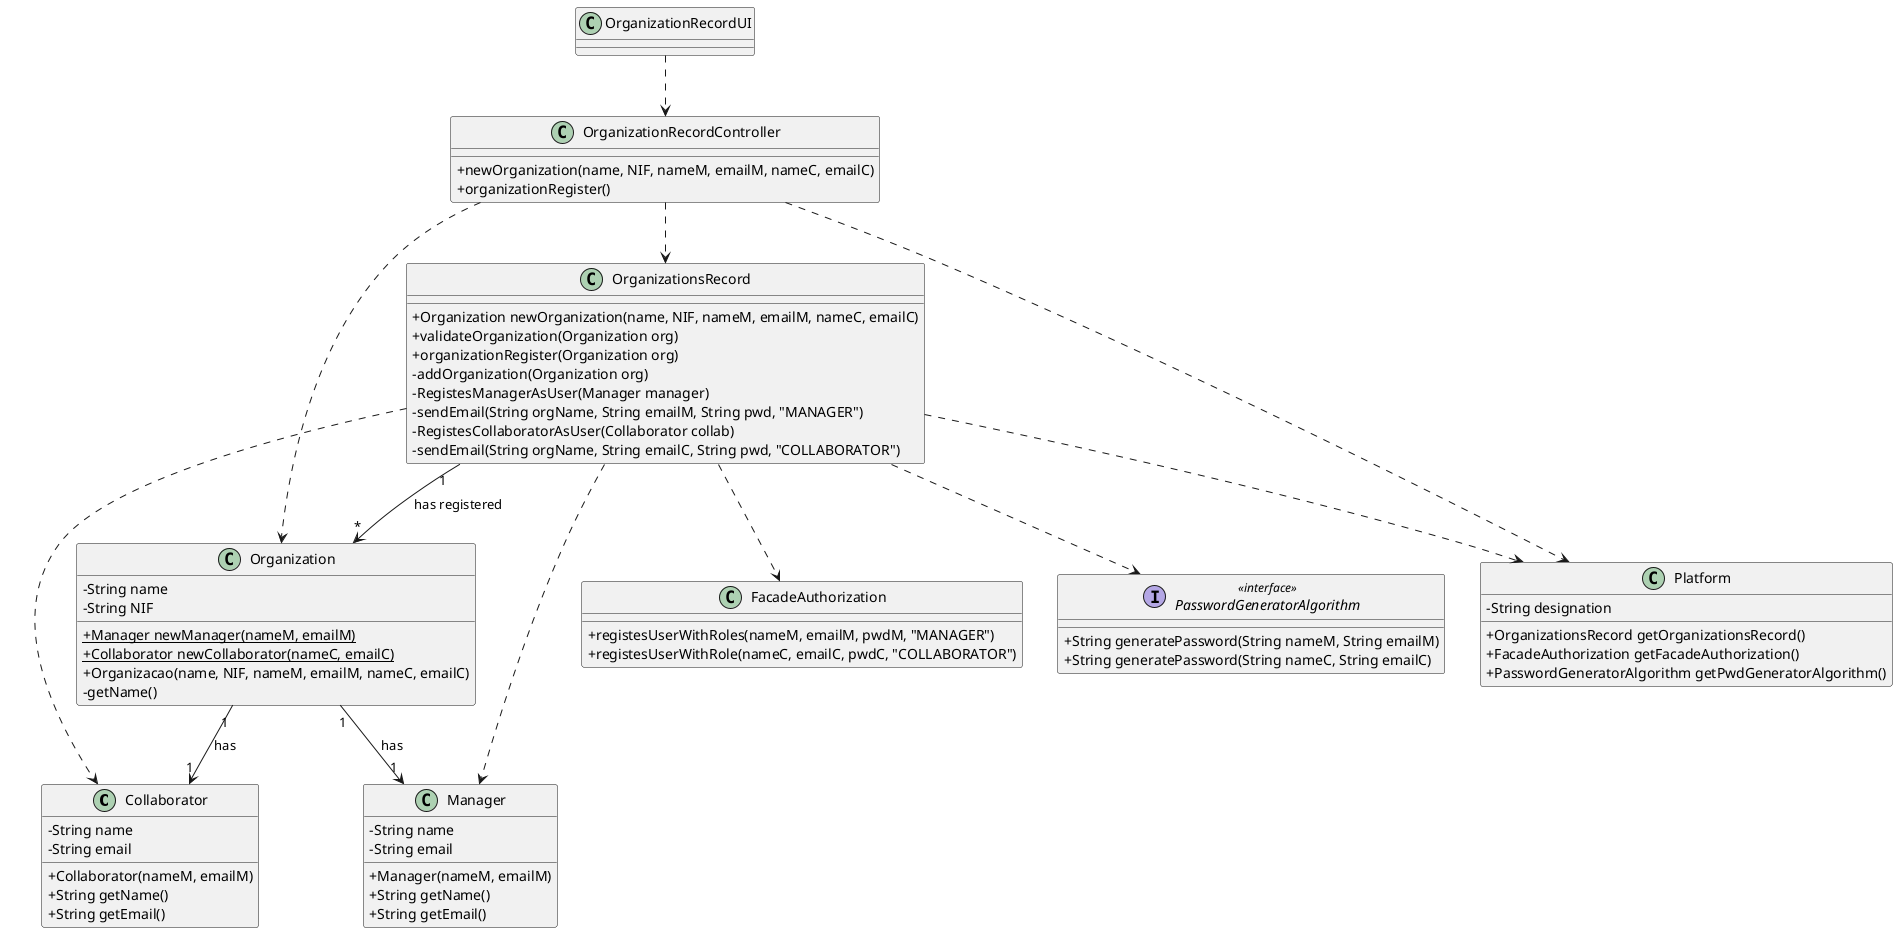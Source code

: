 @startuml
skinparam classAttributeIconSize 0

class Collaborator {
  -String name
  -String email
  +Collaborator(nameM, emailM)
  +String getName()
  +String getEmail()
}

class Manager {
  -String name
  -String email
  +Manager(nameM, emailM)
  +String getName()
  +String getEmail()
}

class Organization {
  -String name
  -String NIF
  +{static} Manager newManager(nameM, emailM)
  +{static} Collaborator newCollaborator(nameC, emailC)
  +Organizacao(name, NIF, nameM, emailM, nameC, emailC)
  -getName()
}

class Platform {
  -String designation
  +OrganizationsRecord getOrganizationsRecord()
  +FacadeAuthorization getFacadeAuthorization()
  +PasswordGeneratorAlgorithm getPwdGeneratorAlgorithm()
}

class OrganizationsRecord {
  +Organization newOrganization(name, NIF, nameM, emailM, nameC, emailC)
  +validateOrganization(Organization org)
  +organizationRegister(Organization org)
  -addOrganization(Organization org)
  -RegistesManagerAsUser(Manager manager)
  -sendEmail(String orgName, String emailM, String pwd, "MANAGER")
  -RegistesCollaboratorAsUser(Collaborator collab)
  -sendEmail(String orgName, String emailC, String pwd, "COLLABORATOR")
}

class FacadeAuthorization {
  +registesUserWithRoles(nameM, emailM, pwdM, "MANAGER")
  +registesUserWithRole(nameC, emailC, pwdC, "COLLABORATOR")
}

interface PasswordGeneratorAlgorithm <<interface>>{
   +String generatePassword(String nameM, String emailM)
   +String generatePassword(String nameC, String emailC)
}

class OrganizationRecordController {
    +newOrganization(name, NIF, nameM, emailM, nameC, emailC)
    +organizationRegister()
}

class OrganizationRecordUI {
}

OrganizationRecordUI ..> OrganizationRecordController
OrganizationRecordController ..> Platform
OrganizationRecordController ..> OrganizationsRecord
OrganizationRecordController ..> Organization

OrganizationsRecord "1" --> "*" Organization : has registered
OrganizationsRecord ..> Collaborator
OrganizationsRecord ..> Manager
OrganizationsRecord ..> Platform
OrganizationsRecord ..> FacadeAuthorization
OrganizationsRecord ..> PasswordGeneratorAlgorithm
Organization "1" --> "1" Collaborator: has
Organization "1" --> "1" Manager: has

@enduml